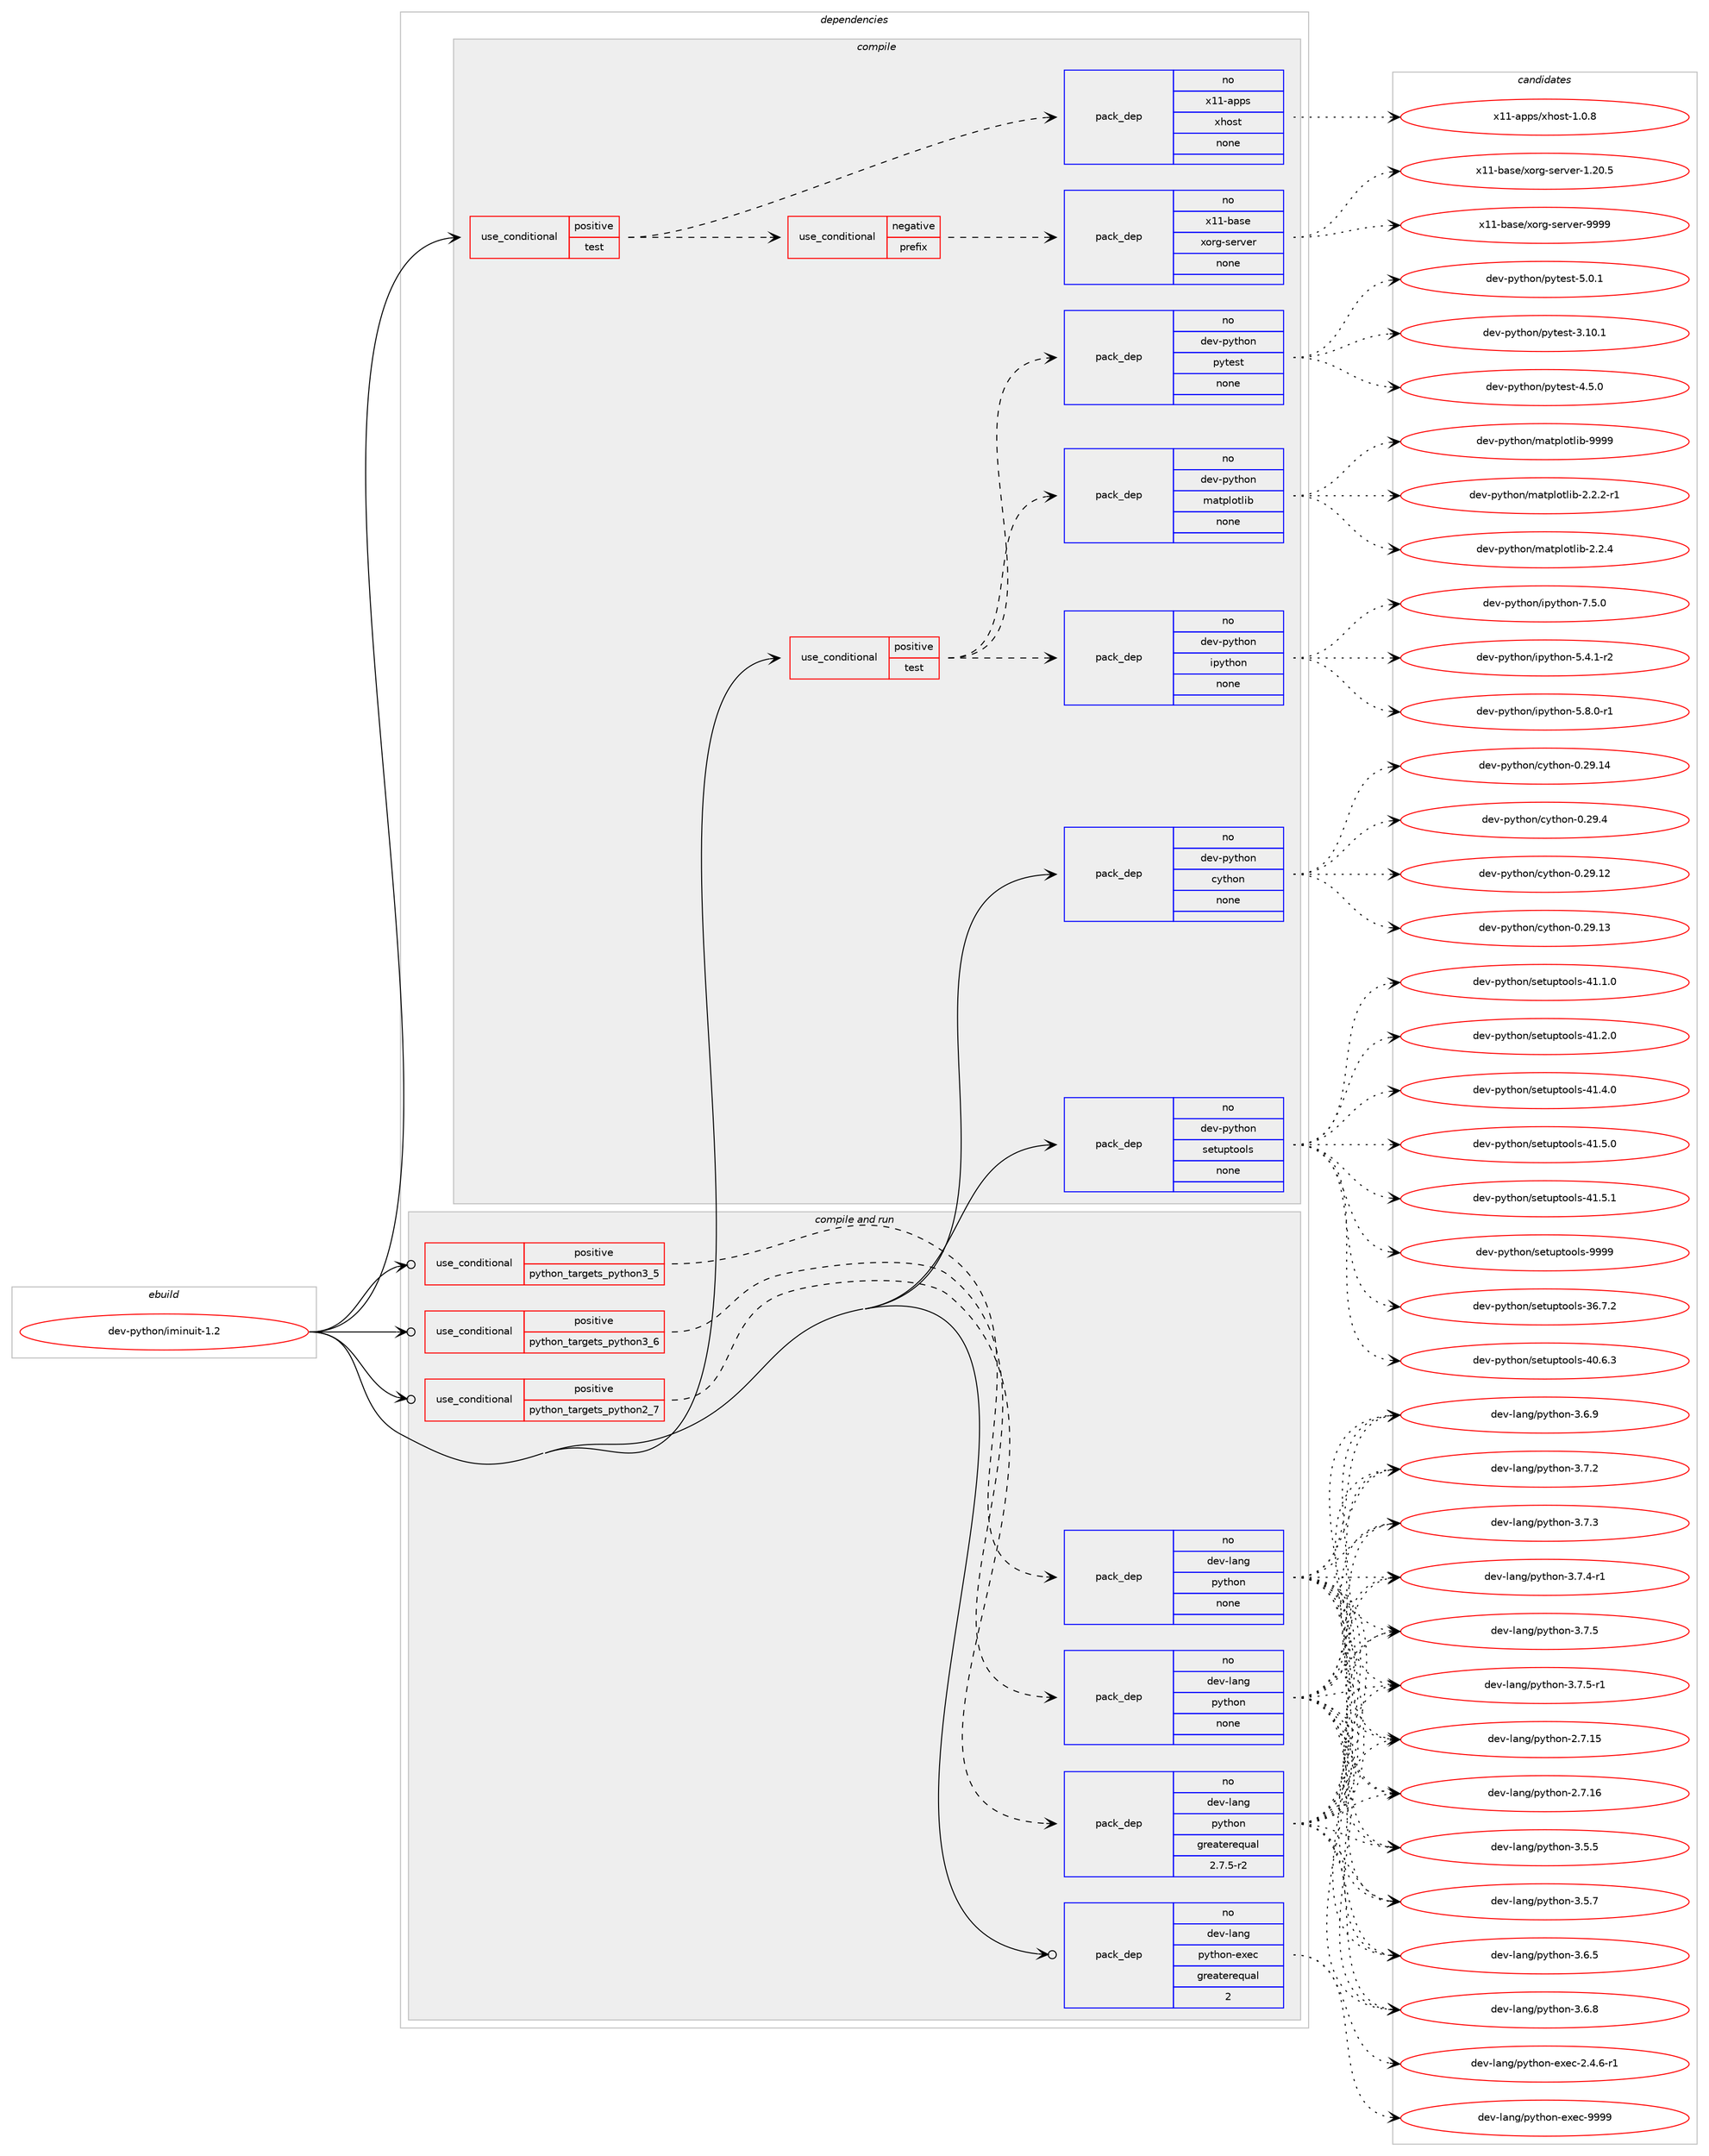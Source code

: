 digraph prolog {

# *************
# Graph options
# *************

newrank=true;
concentrate=true;
compound=true;
graph [rankdir=LR,fontname=Helvetica,fontsize=10,ranksep=1.5];#, ranksep=2.5, nodesep=0.2];
edge  [arrowhead=vee];
node  [fontname=Helvetica,fontsize=10];

# **********
# The ebuild
# **********

subgraph cluster_leftcol {
color=gray;
rank=same;
label=<<i>ebuild</i>>;
id [label="dev-python/iminuit-1.2", color=red, width=4, href="../dev-python/iminuit-1.2.svg"];
}

# ****************
# The dependencies
# ****************

subgraph cluster_midcol {
color=gray;
label=<<i>dependencies</i>>;
subgraph cluster_compile {
fillcolor="#eeeeee";
style=filled;
label=<<i>compile</i>>;
subgraph cond140822 {
dependency609347 [label=<<TABLE BORDER="0" CELLBORDER="1" CELLSPACING="0" CELLPADDING="4"><TR><TD ROWSPAN="3" CELLPADDING="10">use_conditional</TD></TR><TR><TD>positive</TD></TR><TR><TD>test</TD></TR></TABLE>>, shape=none, color=red];
subgraph cond140823 {
dependency609348 [label=<<TABLE BORDER="0" CELLBORDER="1" CELLSPACING="0" CELLPADDING="4"><TR><TD ROWSPAN="3" CELLPADDING="10">use_conditional</TD></TR><TR><TD>negative</TD></TR><TR><TD>prefix</TD></TR></TABLE>>, shape=none, color=red];
subgraph pack456726 {
dependency609349 [label=<<TABLE BORDER="0" CELLBORDER="1" CELLSPACING="0" CELLPADDING="4" WIDTH="220"><TR><TD ROWSPAN="6" CELLPADDING="30">pack_dep</TD></TR><TR><TD WIDTH="110">no</TD></TR><TR><TD>x11-base</TD></TR><TR><TD>xorg-server</TD></TR><TR><TD>none</TD></TR><TR><TD></TD></TR></TABLE>>, shape=none, color=blue];
}
dependency609348:e -> dependency609349:w [weight=20,style="dashed",arrowhead="vee"];
}
dependency609347:e -> dependency609348:w [weight=20,style="dashed",arrowhead="vee"];
subgraph pack456727 {
dependency609350 [label=<<TABLE BORDER="0" CELLBORDER="1" CELLSPACING="0" CELLPADDING="4" WIDTH="220"><TR><TD ROWSPAN="6" CELLPADDING="30">pack_dep</TD></TR><TR><TD WIDTH="110">no</TD></TR><TR><TD>x11-apps</TD></TR><TR><TD>xhost</TD></TR><TR><TD>none</TD></TR><TR><TD></TD></TR></TABLE>>, shape=none, color=blue];
}
dependency609347:e -> dependency609350:w [weight=20,style="dashed",arrowhead="vee"];
}
id:e -> dependency609347:w [weight=20,style="solid",arrowhead="vee"];
subgraph cond140824 {
dependency609351 [label=<<TABLE BORDER="0" CELLBORDER="1" CELLSPACING="0" CELLPADDING="4"><TR><TD ROWSPAN="3" CELLPADDING="10">use_conditional</TD></TR><TR><TD>positive</TD></TR><TR><TD>test</TD></TR></TABLE>>, shape=none, color=red];
subgraph pack456728 {
dependency609352 [label=<<TABLE BORDER="0" CELLBORDER="1" CELLSPACING="0" CELLPADDING="4" WIDTH="220"><TR><TD ROWSPAN="6" CELLPADDING="30">pack_dep</TD></TR><TR><TD WIDTH="110">no</TD></TR><TR><TD>dev-python</TD></TR><TR><TD>ipython</TD></TR><TR><TD>none</TD></TR><TR><TD></TD></TR></TABLE>>, shape=none, color=blue];
}
dependency609351:e -> dependency609352:w [weight=20,style="dashed",arrowhead="vee"];
subgraph pack456729 {
dependency609353 [label=<<TABLE BORDER="0" CELLBORDER="1" CELLSPACING="0" CELLPADDING="4" WIDTH="220"><TR><TD ROWSPAN="6" CELLPADDING="30">pack_dep</TD></TR><TR><TD WIDTH="110">no</TD></TR><TR><TD>dev-python</TD></TR><TR><TD>matplotlib</TD></TR><TR><TD>none</TD></TR><TR><TD></TD></TR></TABLE>>, shape=none, color=blue];
}
dependency609351:e -> dependency609353:w [weight=20,style="dashed",arrowhead="vee"];
subgraph pack456730 {
dependency609354 [label=<<TABLE BORDER="0" CELLBORDER="1" CELLSPACING="0" CELLPADDING="4" WIDTH="220"><TR><TD ROWSPAN="6" CELLPADDING="30">pack_dep</TD></TR><TR><TD WIDTH="110">no</TD></TR><TR><TD>dev-python</TD></TR><TR><TD>pytest</TD></TR><TR><TD>none</TD></TR><TR><TD></TD></TR></TABLE>>, shape=none, color=blue];
}
dependency609351:e -> dependency609354:w [weight=20,style="dashed",arrowhead="vee"];
}
id:e -> dependency609351:w [weight=20,style="solid",arrowhead="vee"];
subgraph pack456731 {
dependency609355 [label=<<TABLE BORDER="0" CELLBORDER="1" CELLSPACING="0" CELLPADDING="4" WIDTH="220"><TR><TD ROWSPAN="6" CELLPADDING="30">pack_dep</TD></TR><TR><TD WIDTH="110">no</TD></TR><TR><TD>dev-python</TD></TR><TR><TD>cython</TD></TR><TR><TD>none</TD></TR><TR><TD></TD></TR></TABLE>>, shape=none, color=blue];
}
id:e -> dependency609355:w [weight=20,style="solid",arrowhead="vee"];
subgraph pack456732 {
dependency609356 [label=<<TABLE BORDER="0" CELLBORDER="1" CELLSPACING="0" CELLPADDING="4" WIDTH="220"><TR><TD ROWSPAN="6" CELLPADDING="30">pack_dep</TD></TR><TR><TD WIDTH="110">no</TD></TR><TR><TD>dev-python</TD></TR><TR><TD>setuptools</TD></TR><TR><TD>none</TD></TR><TR><TD></TD></TR></TABLE>>, shape=none, color=blue];
}
id:e -> dependency609356:w [weight=20,style="solid",arrowhead="vee"];
}
subgraph cluster_compileandrun {
fillcolor="#eeeeee";
style=filled;
label=<<i>compile and run</i>>;
subgraph cond140825 {
dependency609357 [label=<<TABLE BORDER="0" CELLBORDER="1" CELLSPACING="0" CELLPADDING="4"><TR><TD ROWSPAN="3" CELLPADDING="10">use_conditional</TD></TR><TR><TD>positive</TD></TR><TR><TD>python_targets_python2_7</TD></TR></TABLE>>, shape=none, color=red];
subgraph pack456733 {
dependency609358 [label=<<TABLE BORDER="0" CELLBORDER="1" CELLSPACING="0" CELLPADDING="4" WIDTH="220"><TR><TD ROWSPAN="6" CELLPADDING="30">pack_dep</TD></TR><TR><TD WIDTH="110">no</TD></TR><TR><TD>dev-lang</TD></TR><TR><TD>python</TD></TR><TR><TD>greaterequal</TD></TR><TR><TD>2.7.5-r2</TD></TR></TABLE>>, shape=none, color=blue];
}
dependency609357:e -> dependency609358:w [weight=20,style="dashed",arrowhead="vee"];
}
id:e -> dependency609357:w [weight=20,style="solid",arrowhead="odotvee"];
subgraph cond140826 {
dependency609359 [label=<<TABLE BORDER="0" CELLBORDER="1" CELLSPACING="0" CELLPADDING="4"><TR><TD ROWSPAN="3" CELLPADDING="10">use_conditional</TD></TR><TR><TD>positive</TD></TR><TR><TD>python_targets_python3_5</TD></TR></TABLE>>, shape=none, color=red];
subgraph pack456734 {
dependency609360 [label=<<TABLE BORDER="0" CELLBORDER="1" CELLSPACING="0" CELLPADDING="4" WIDTH="220"><TR><TD ROWSPAN="6" CELLPADDING="30">pack_dep</TD></TR><TR><TD WIDTH="110">no</TD></TR><TR><TD>dev-lang</TD></TR><TR><TD>python</TD></TR><TR><TD>none</TD></TR><TR><TD></TD></TR></TABLE>>, shape=none, color=blue];
}
dependency609359:e -> dependency609360:w [weight=20,style="dashed",arrowhead="vee"];
}
id:e -> dependency609359:w [weight=20,style="solid",arrowhead="odotvee"];
subgraph cond140827 {
dependency609361 [label=<<TABLE BORDER="0" CELLBORDER="1" CELLSPACING="0" CELLPADDING="4"><TR><TD ROWSPAN="3" CELLPADDING="10">use_conditional</TD></TR><TR><TD>positive</TD></TR><TR><TD>python_targets_python3_6</TD></TR></TABLE>>, shape=none, color=red];
subgraph pack456735 {
dependency609362 [label=<<TABLE BORDER="0" CELLBORDER="1" CELLSPACING="0" CELLPADDING="4" WIDTH="220"><TR><TD ROWSPAN="6" CELLPADDING="30">pack_dep</TD></TR><TR><TD WIDTH="110">no</TD></TR><TR><TD>dev-lang</TD></TR><TR><TD>python</TD></TR><TR><TD>none</TD></TR><TR><TD></TD></TR></TABLE>>, shape=none, color=blue];
}
dependency609361:e -> dependency609362:w [weight=20,style="dashed",arrowhead="vee"];
}
id:e -> dependency609361:w [weight=20,style="solid",arrowhead="odotvee"];
subgraph pack456736 {
dependency609363 [label=<<TABLE BORDER="0" CELLBORDER="1" CELLSPACING="0" CELLPADDING="4" WIDTH="220"><TR><TD ROWSPAN="6" CELLPADDING="30">pack_dep</TD></TR><TR><TD WIDTH="110">no</TD></TR><TR><TD>dev-lang</TD></TR><TR><TD>python-exec</TD></TR><TR><TD>greaterequal</TD></TR><TR><TD>2</TD></TR></TABLE>>, shape=none, color=blue];
}
id:e -> dependency609363:w [weight=20,style="solid",arrowhead="odotvee"];
}
subgraph cluster_run {
fillcolor="#eeeeee";
style=filled;
label=<<i>run</i>>;
}
}

# **************
# The candidates
# **************

subgraph cluster_choices {
rank=same;
color=gray;
label=<<i>candidates</i>>;

subgraph choice456726 {
color=black;
nodesep=1;
choice1204949459897115101471201111141034511510111411810111445494650484653 [label="x11-base/xorg-server-1.20.5", color=red, width=4,href="../x11-base/xorg-server-1.20.5.svg"];
choice120494945989711510147120111114103451151011141181011144557575757 [label="x11-base/xorg-server-9999", color=red, width=4,href="../x11-base/xorg-server-9999.svg"];
dependency609349:e -> choice1204949459897115101471201111141034511510111411810111445494650484653:w [style=dotted,weight="100"];
dependency609349:e -> choice120494945989711510147120111114103451151011141181011144557575757:w [style=dotted,weight="100"];
}
subgraph choice456727 {
color=black;
nodesep=1;
choice1204949459711211211547120104111115116454946484656 [label="x11-apps/xhost-1.0.8", color=red, width=4,href="../x11-apps/xhost-1.0.8.svg"];
dependency609350:e -> choice1204949459711211211547120104111115116454946484656:w [style=dotted,weight="100"];
}
subgraph choice456728 {
color=black;
nodesep=1;
choice10010111845112121116104111110471051121211161041111104553465246494511450 [label="dev-python/ipython-5.4.1-r2", color=red, width=4,href="../dev-python/ipython-5.4.1-r2.svg"];
choice10010111845112121116104111110471051121211161041111104553465646484511449 [label="dev-python/ipython-5.8.0-r1", color=red, width=4,href="../dev-python/ipython-5.8.0-r1.svg"];
choice1001011184511212111610411111047105112121116104111110455546534648 [label="dev-python/ipython-7.5.0", color=red, width=4,href="../dev-python/ipython-7.5.0.svg"];
dependency609352:e -> choice10010111845112121116104111110471051121211161041111104553465246494511450:w [style=dotted,weight="100"];
dependency609352:e -> choice10010111845112121116104111110471051121211161041111104553465646484511449:w [style=dotted,weight="100"];
dependency609352:e -> choice1001011184511212111610411111047105112121116104111110455546534648:w [style=dotted,weight="100"];
}
subgraph choice456729 {
color=black;
nodesep=1;
choice100101118451121211161041111104710997116112108111116108105984550465046504511449 [label="dev-python/matplotlib-2.2.2-r1", color=red, width=4,href="../dev-python/matplotlib-2.2.2-r1.svg"];
choice10010111845112121116104111110471099711611210811111610810598455046504652 [label="dev-python/matplotlib-2.2.4", color=red, width=4,href="../dev-python/matplotlib-2.2.4.svg"];
choice100101118451121211161041111104710997116112108111116108105984557575757 [label="dev-python/matplotlib-9999", color=red, width=4,href="../dev-python/matplotlib-9999.svg"];
dependency609353:e -> choice100101118451121211161041111104710997116112108111116108105984550465046504511449:w [style=dotted,weight="100"];
dependency609353:e -> choice10010111845112121116104111110471099711611210811111610810598455046504652:w [style=dotted,weight="100"];
dependency609353:e -> choice100101118451121211161041111104710997116112108111116108105984557575757:w [style=dotted,weight="100"];
}
subgraph choice456730 {
color=black;
nodesep=1;
choice100101118451121211161041111104711212111610111511645514649484649 [label="dev-python/pytest-3.10.1", color=red, width=4,href="../dev-python/pytest-3.10.1.svg"];
choice1001011184511212111610411111047112121116101115116455246534648 [label="dev-python/pytest-4.5.0", color=red, width=4,href="../dev-python/pytest-4.5.0.svg"];
choice1001011184511212111610411111047112121116101115116455346484649 [label="dev-python/pytest-5.0.1", color=red, width=4,href="../dev-python/pytest-5.0.1.svg"];
dependency609354:e -> choice100101118451121211161041111104711212111610111511645514649484649:w [style=dotted,weight="100"];
dependency609354:e -> choice1001011184511212111610411111047112121116101115116455246534648:w [style=dotted,weight="100"];
dependency609354:e -> choice1001011184511212111610411111047112121116101115116455346484649:w [style=dotted,weight="100"];
}
subgraph choice456731 {
color=black;
nodesep=1;
choice1001011184511212111610411111047991211161041111104548465057464950 [label="dev-python/cython-0.29.12", color=red, width=4,href="../dev-python/cython-0.29.12.svg"];
choice1001011184511212111610411111047991211161041111104548465057464951 [label="dev-python/cython-0.29.13", color=red, width=4,href="../dev-python/cython-0.29.13.svg"];
choice1001011184511212111610411111047991211161041111104548465057464952 [label="dev-python/cython-0.29.14", color=red, width=4,href="../dev-python/cython-0.29.14.svg"];
choice10010111845112121116104111110479912111610411111045484650574652 [label="dev-python/cython-0.29.4", color=red, width=4,href="../dev-python/cython-0.29.4.svg"];
dependency609355:e -> choice1001011184511212111610411111047991211161041111104548465057464950:w [style=dotted,weight="100"];
dependency609355:e -> choice1001011184511212111610411111047991211161041111104548465057464951:w [style=dotted,weight="100"];
dependency609355:e -> choice1001011184511212111610411111047991211161041111104548465057464952:w [style=dotted,weight="100"];
dependency609355:e -> choice10010111845112121116104111110479912111610411111045484650574652:w [style=dotted,weight="100"];
}
subgraph choice456732 {
color=black;
nodesep=1;
choice100101118451121211161041111104711510111611711211611111110811545515446554650 [label="dev-python/setuptools-36.7.2", color=red, width=4,href="../dev-python/setuptools-36.7.2.svg"];
choice100101118451121211161041111104711510111611711211611111110811545524846544651 [label="dev-python/setuptools-40.6.3", color=red, width=4,href="../dev-python/setuptools-40.6.3.svg"];
choice100101118451121211161041111104711510111611711211611111110811545524946494648 [label="dev-python/setuptools-41.1.0", color=red, width=4,href="../dev-python/setuptools-41.1.0.svg"];
choice100101118451121211161041111104711510111611711211611111110811545524946504648 [label="dev-python/setuptools-41.2.0", color=red, width=4,href="../dev-python/setuptools-41.2.0.svg"];
choice100101118451121211161041111104711510111611711211611111110811545524946524648 [label="dev-python/setuptools-41.4.0", color=red, width=4,href="../dev-python/setuptools-41.4.0.svg"];
choice100101118451121211161041111104711510111611711211611111110811545524946534648 [label="dev-python/setuptools-41.5.0", color=red, width=4,href="../dev-python/setuptools-41.5.0.svg"];
choice100101118451121211161041111104711510111611711211611111110811545524946534649 [label="dev-python/setuptools-41.5.1", color=red, width=4,href="../dev-python/setuptools-41.5.1.svg"];
choice10010111845112121116104111110471151011161171121161111111081154557575757 [label="dev-python/setuptools-9999", color=red, width=4,href="../dev-python/setuptools-9999.svg"];
dependency609356:e -> choice100101118451121211161041111104711510111611711211611111110811545515446554650:w [style=dotted,weight="100"];
dependency609356:e -> choice100101118451121211161041111104711510111611711211611111110811545524846544651:w [style=dotted,weight="100"];
dependency609356:e -> choice100101118451121211161041111104711510111611711211611111110811545524946494648:w [style=dotted,weight="100"];
dependency609356:e -> choice100101118451121211161041111104711510111611711211611111110811545524946504648:w [style=dotted,weight="100"];
dependency609356:e -> choice100101118451121211161041111104711510111611711211611111110811545524946524648:w [style=dotted,weight="100"];
dependency609356:e -> choice100101118451121211161041111104711510111611711211611111110811545524946534648:w [style=dotted,weight="100"];
dependency609356:e -> choice100101118451121211161041111104711510111611711211611111110811545524946534649:w [style=dotted,weight="100"];
dependency609356:e -> choice10010111845112121116104111110471151011161171121161111111081154557575757:w [style=dotted,weight="100"];
}
subgraph choice456733 {
color=black;
nodesep=1;
choice10010111845108971101034711212111610411111045504655464953 [label="dev-lang/python-2.7.15", color=red, width=4,href="../dev-lang/python-2.7.15.svg"];
choice10010111845108971101034711212111610411111045504655464954 [label="dev-lang/python-2.7.16", color=red, width=4,href="../dev-lang/python-2.7.16.svg"];
choice100101118451089711010347112121116104111110455146534653 [label="dev-lang/python-3.5.5", color=red, width=4,href="../dev-lang/python-3.5.5.svg"];
choice100101118451089711010347112121116104111110455146534655 [label="dev-lang/python-3.5.7", color=red, width=4,href="../dev-lang/python-3.5.7.svg"];
choice100101118451089711010347112121116104111110455146544653 [label="dev-lang/python-3.6.5", color=red, width=4,href="../dev-lang/python-3.6.5.svg"];
choice100101118451089711010347112121116104111110455146544656 [label="dev-lang/python-3.6.8", color=red, width=4,href="../dev-lang/python-3.6.8.svg"];
choice100101118451089711010347112121116104111110455146544657 [label="dev-lang/python-3.6.9", color=red, width=4,href="../dev-lang/python-3.6.9.svg"];
choice100101118451089711010347112121116104111110455146554650 [label="dev-lang/python-3.7.2", color=red, width=4,href="../dev-lang/python-3.7.2.svg"];
choice100101118451089711010347112121116104111110455146554651 [label="dev-lang/python-3.7.3", color=red, width=4,href="../dev-lang/python-3.7.3.svg"];
choice1001011184510897110103471121211161041111104551465546524511449 [label="dev-lang/python-3.7.4-r1", color=red, width=4,href="../dev-lang/python-3.7.4-r1.svg"];
choice100101118451089711010347112121116104111110455146554653 [label="dev-lang/python-3.7.5", color=red, width=4,href="../dev-lang/python-3.7.5.svg"];
choice1001011184510897110103471121211161041111104551465546534511449 [label="dev-lang/python-3.7.5-r1", color=red, width=4,href="../dev-lang/python-3.7.5-r1.svg"];
dependency609358:e -> choice10010111845108971101034711212111610411111045504655464953:w [style=dotted,weight="100"];
dependency609358:e -> choice10010111845108971101034711212111610411111045504655464954:w [style=dotted,weight="100"];
dependency609358:e -> choice100101118451089711010347112121116104111110455146534653:w [style=dotted,weight="100"];
dependency609358:e -> choice100101118451089711010347112121116104111110455146534655:w [style=dotted,weight="100"];
dependency609358:e -> choice100101118451089711010347112121116104111110455146544653:w [style=dotted,weight="100"];
dependency609358:e -> choice100101118451089711010347112121116104111110455146544656:w [style=dotted,weight="100"];
dependency609358:e -> choice100101118451089711010347112121116104111110455146544657:w [style=dotted,weight="100"];
dependency609358:e -> choice100101118451089711010347112121116104111110455146554650:w [style=dotted,weight="100"];
dependency609358:e -> choice100101118451089711010347112121116104111110455146554651:w [style=dotted,weight="100"];
dependency609358:e -> choice1001011184510897110103471121211161041111104551465546524511449:w [style=dotted,weight="100"];
dependency609358:e -> choice100101118451089711010347112121116104111110455146554653:w [style=dotted,weight="100"];
dependency609358:e -> choice1001011184510897110103471121211161041111104551465546534511449:w [style=dotted,weight="100"];
}
subgraph choice456734 {
color=black;
nodesep=1;
choice10010111845108971101034711212111610411111045504655464953 [label="dev-lang/python-2.7.15", color=red, width=4,href="../dev-lang/python-2.7.15.svg"];
choice10010111845108971101034711212111610411111045504655464954 [label="dev-lang/python-2.7.16", color=red, width=4,href="../dev-lang/python-2.7.16.svg"];
choice100101118451089711010347112121116104111110455146534653 [label="dev-lang/python-3.5.5", color=red, width=4,href="../dev-lang/python-3.5.5.svg"];
choice100101118451089711010347112121116104111110455146534655 [label="dev-lang/python-3.5.7", color=red, width=4,href="../dev-lang/python-3.5.7.svg"];
choice100101118451089711010347112121116104111110455146544653 [label="dev-lang/python-3.6.5", color=red, width=4,href="../dev-lang/python-3.6.5.svg"];
choice100101118451089711010347112121116104111110455146544656 [label="dev-lang/python-3.6.8", color=red, width=4,href="../dev-lang/python-3.6.8.svg"];
choice100101118451089711010347112121116104111110455146544657 [label="dev-lang/python-3.6.9", color=red, width=4,href="../dev-lang/python-3.6.9.svg"];
choice100101118451089711010347112121116104111110455146554650 [label="dev-lang/python-3.7.2", color=red, width=4,href="../dev-lang/python-3.7.2.svg"];
choice100101118451089711010347112121116104111110455146554651 [label="dev-lang/python-3.7.3", color=red, width=4,href="../dev-lang/python-3.7.3.svg"];
choice1001011184510897110103471121211161041111104551465546524511449 [label="dev-lang/python-3.7.4-r1", color=red, width=4,href="../dev-lang/python-3.7.4-r1.svg"];
choice100101118451089711010347112121116104111110455146554653 [label="dev-lang/python-3.7.5", color=red, width=4,href="../dev-lang/python-3.7.5.svg"];
choice1001011184510897110103471121211161041111104551465546534511449 [label="dev-lang/python-3.7.5-r1", color=red, width=4,href="../dev-lang/python-3.7.5-r1.svg"];
dependency609360:e -> choice10010111845108971101034711212111610411111045504655464953:w [style=dotted,weight="100"];
dependency609360:e -> choice10010111845108971101034711212111610411111045504655464954:w [style=dotted,weight="100"];
dependency609360:e -> choice100101118451089711010347112121116104111110455146534653:w [style=dotted,weight="100"];
dependency609360:e -> choice100101118451089711010347112121116104111110455146534655:w [style=dotted,weight="100"];
dependency609360:e -> choice100101118451089711010347112121116104111110455146544653:w [style=dotted,weight="100"];
dependency609360:e -> choice100101118451089711010347112121116104111110455146544656:w [style=dotted,weight="100"];
dependency609360:e -> choice100101118451089711010347112121116104111110455146544657:w [style=dotted,weight="100"];
dependency609360:e -> choice100101118451089711010347112121116104111110455146554650:w [style=dotted,weight="100"];
dependency609360:e -> choice100101118451089711010347112121116104111110455146554651:w [style=dotted,weight="100"];
dependency609360:e -> choice1001011184510897110103471121211161041111104551465546524511449:w [style=dotted,weight="100"];
dependency609360:e -> choice100101118451089711010347112121116104111110455146554653:w [style=dotted,weight="100"];
dependency609360:e -> choice1001011184510897110103471121211161041111104551465546534511449:w [style=dotted,weight="100"];
}
subgraph choice456735 {
color=black;
nodesep=1;
choice10010111845108971101034711212111610411111045504655464953 [label="dev-lang/python-2.7.15", color=red, width=4,href="../dev-lang/python-2.7.15.svg"];
choice10010111845108971101034711212111610411111045504655464954 [label="dev-lang/python-2.7.16", color=red, width=4,href="../dev-lang/python-2.7.16.svg"];
choice100101118451089711010347112121116104111110455146534653 [label="dev-lang/python-3.5.5", color=red, width=4,href="../dev-lang/python-3.5.5.svg"];
choice100101118451089711010347112121116104111110455146534655 [label="dev-lang/python-3.5.7", color=red, width=4,href="../dev-lang/python-3.5.7.svg"];
choice100101118451089711010347112121116104111110455146544653 [label="dev-lang/python-3.6.5", color=red, width=4,href="../dev-lang/python-3.6.5.svg"];
choice100101118451089711010347112121116104111110455146544656 [label="dev-lang/python-3.6.8", color=red, width=4,href="../dev-lang/python-3.6.8.svg"];
choice100101118451089711010347112121116104111110455146544657 [label="dev-lang/python-3.6.9", color=red, width=4,href="../dev-lang/python-3.6.9.svg"];
choice100101118451089711010347112121116104111110455146554650 [label="dev-lang/python-3.7.2", color=red, width=4,href="../dev-lang/python-3.7.2.svg"];
choice100101118451089711010347112121116104111110455146554651 [label="dev-lang/python-3.7.3", color=red, width=4,href="../dev-lang/python-3.7.3.svg"];
choice1001011184510897110103471121211161041111104551465546524511449 [label="dev-lang/python-3.7.4-r1", color=red, width=4,href="../dev-lang/python-3.7.4-r1.svg"];
choice100101118451089711010347112121116104111110455146554653 [label="dev-lang/python-3.7.5", color=red, width=4,href="../dev-lang/python-3.7.5.svg"];
choice1001011184510897110103471121211161041111104551465546534511449 [label="dev-lang/python-3.7.5-r1", color=red, width=4,href="../dev-lang/python-3.7.5-r1.svg"];
dependency609362:e -> choice10010111845108971101034711212111610411111045504655464953:w [style=dotted,weight="100"];
dependency609362:e -> choice10010111845108971101034711212111610411111045504655464954:w [style=dotted,weight="100"];
dependency609362:e -> choice100101118451089711010347112121116104111110455146534653:w [style=dotted,weight="100"];
dependency609362:e -> choice100101118451089711010347112121116104111110455146534655:w [style=dotted,weight="100"];
dependency609362:e -> choice100101118451089711010347112121116104111110455146544653:w [style=dotted,weight="100"];
dependency609362:e -> choice100101118451089711010347112121116104111110455146544656:w [style=dotted,weight="100"];
dependency609362:e -> choice100101118451089711010347112121116104111110455146544657:w [style=dotted,weight="100"];
dependency609362:e -> choice100101118451089711010347112121116104111110455146554650:w [style=dotted,weight="100"];
dependency609362:e -> choice100101118451089711010347112121116104111110455146554651:w [style=dotted,weight="100"];
dependency609362:e -> choice1001011184510897110103471121211161041111104551465546524511449:w [style=dotted,weight="100"];
dependency609362:e -> choice100101118451089711010347112121116104111110455146554653:w [style=dotted,weight="100"];
dependency609362:e -> choice1001011184510897110103471121211161041111104551465546534511449:w [style=dotted,weight="100"];
}
subgraph choice456736 {
color=black;
nodesep=1;
choice10010111845108971101034711212111610411111045101120101994550465246544511449 [label="dev-lang/python-exec-2.4.6-r1", color=red, width=4,href="../dev-lang/python-exec-2.4.6-r1.svg"];
choice10010111845108971101034711212111610411111045101120101994557575757 [label="dev-lang/python-exec-9999", color=red, width=4,href="../dev-lang/python-exec-9999.svg"];
dependency609363:e -> choice10010111845108971101034711212111610411111045101120101994550465246544511449:w [style=dotted,weight="100"];
dependency609363:e -> choice10010111845108971101034711212111610411111045101120101994557575757:w [style=dotted,weight="100"];
}
}

}
